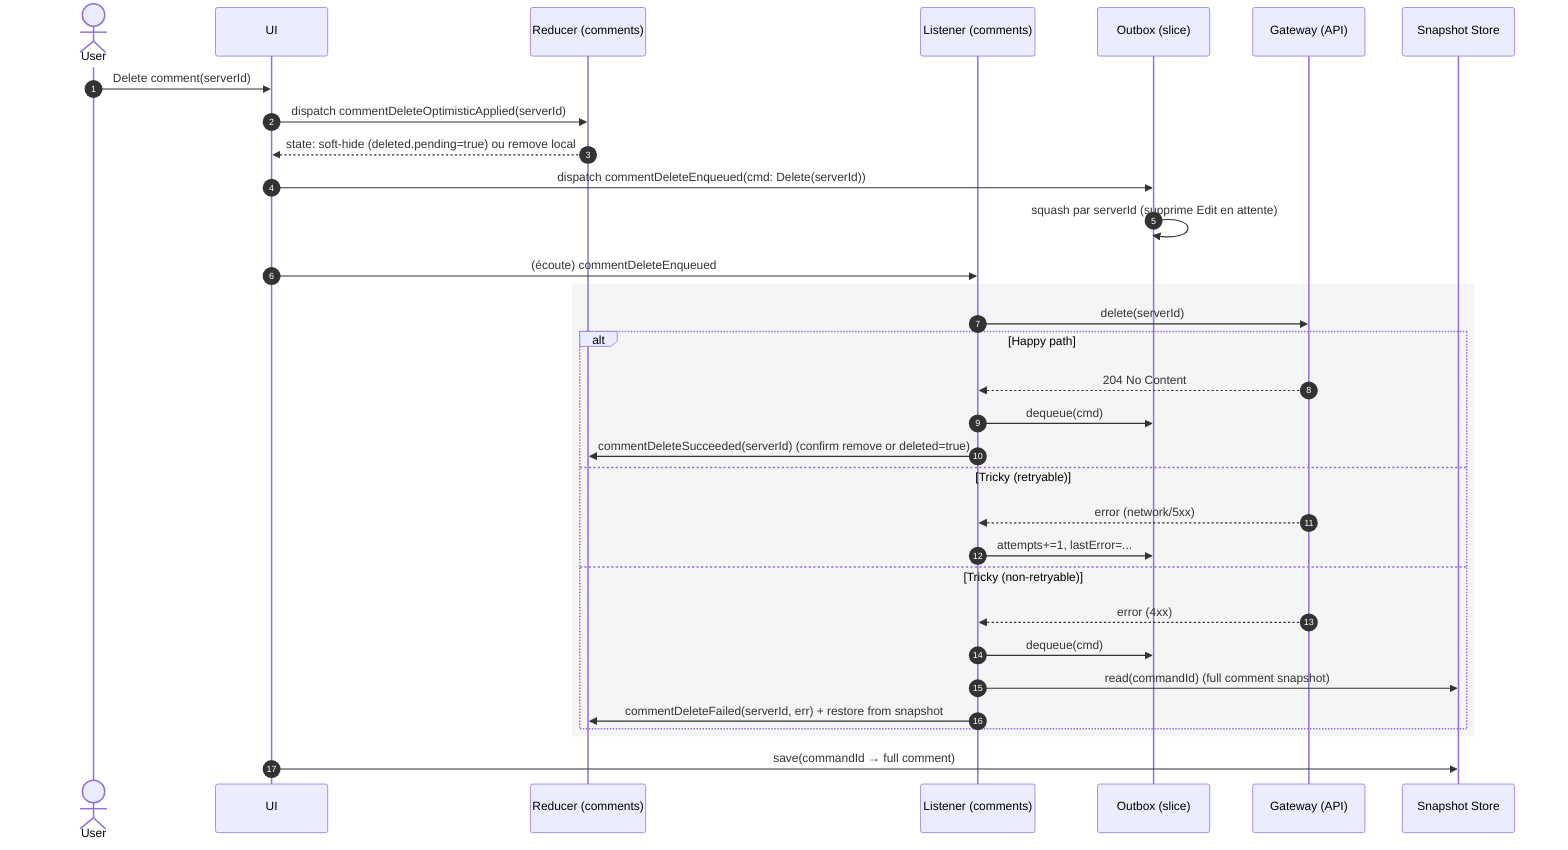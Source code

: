 sequenceDiagram
    autonumber
    actor U as User
    participant UI as UI
    participant R as Reducer (comments)
    participant L as Listener (comments)
    participant O as Outbox (slice)
    participant G as Gateway (API)
    participant S as Snapshot Store

    U->>UI: Delete comment(serverId)
    UI->>R: dispatch commentDeleteOptimisticApplied(serverId)
    R-->>UI: state: soft-hide (deleted.pending=true) ou remove local
    UI->>O: dispatch commentDeleteEnqueued(cmd: Delete(serverId))
    O->>O: squash par serverId (supprime Edit en attente)
    UI->>L: (écoute) commentDeleteEnqueued

    rect rgb(245,245,245)
        L->>G: delete(serverId)
        alt Happy path
            G-->>L: 204 No Content
            L->>O: dequeue(cmd)
            L->>R: commentDeleteSucceeded(serverId) (confirm remove or deleted=true)
        else Tricky (retryable)
            G-->>L: error (network/5xx)
            L->>O: attempts+=1, lastError=...
        else Tricky (non-retryable)
            G-->>L: error (4xx)
            L->>O: dequeue(cmd)
            L->>S: read(commandId) (full comment snapshot)
            L->>R: commentDeleteFailed(serverId, err) + restore from snapshot
        end
    end

    UI->>S: save(commandId → full comment)